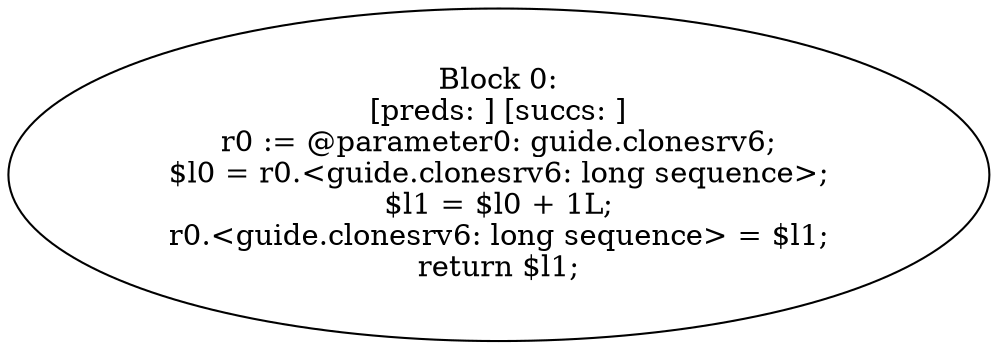 digraph "unitGraph" {
    "Block 0:
[preds: ] [succs: ]
r0 := @parameter0: guide.clonesrv6;
$l0 = r0.<guide.clonesrv6: long sequence>;
$l1 = $l0 + 1L;
r0.<guide.clonesrv6: long sequence> = $l1;
return $l1;
"
}
